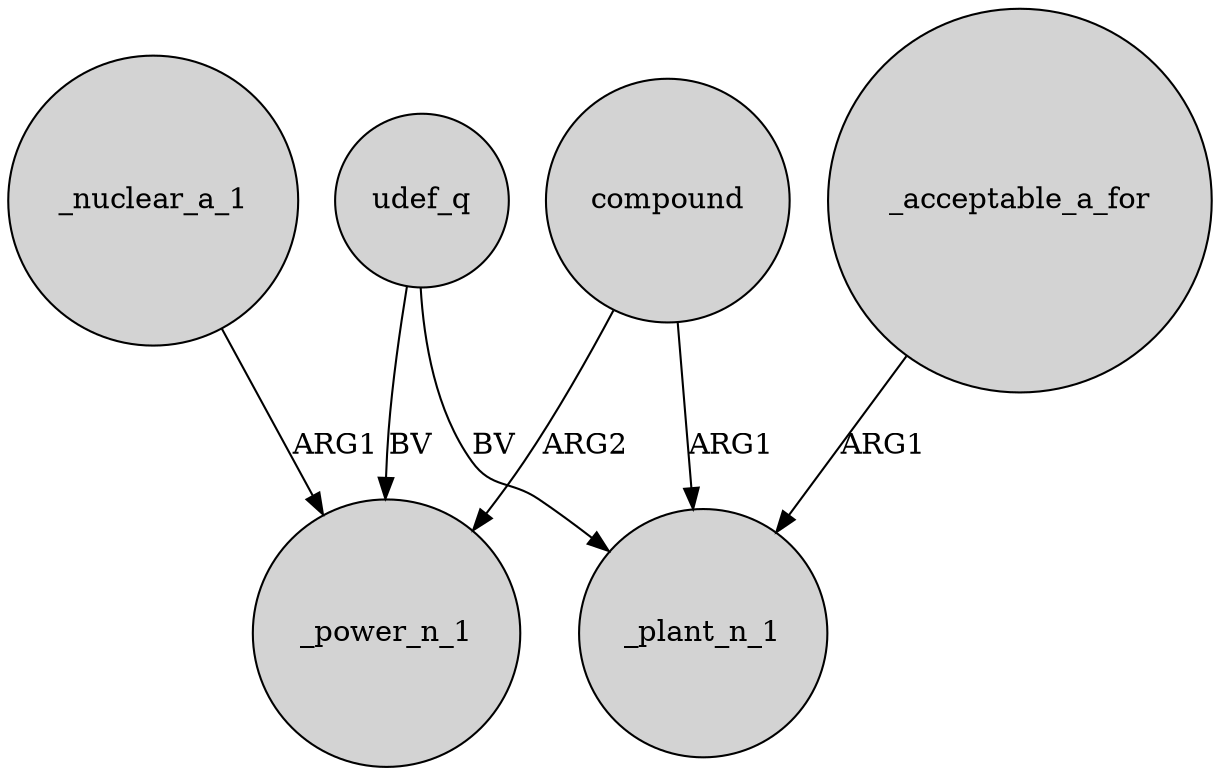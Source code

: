 digraph {
	node [shape=circle style=filled]
	_nuclear_a_1 -> _power_n_1 [label=ARG1]
	compound -> _plant_n_1 [label=ARG1]
	compound -> _power_n_1 [label=ARG2]
	_acceptable_a_for -> _plant_n_1 [label=ARG1]
	udef_q -> _power_n_1 [label=BV]
	udef_q -> _plant_n_1 [label=BV]
}
